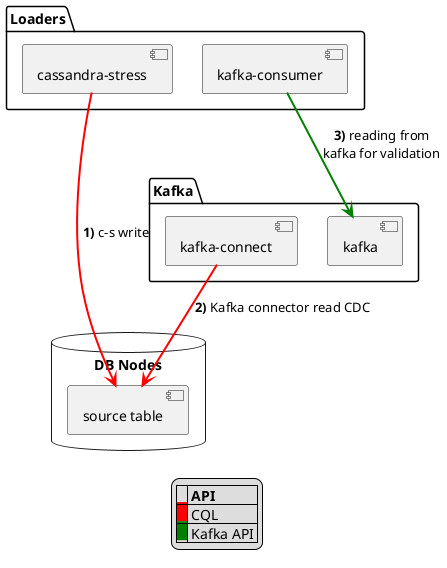 @startuml
skinparam nodesep 30
skinparam ranksep 30


legend
|= |= API |
|<back:red>   </back>| CQL |
|<back:green>   </back>| Kafka API |
endlegend

database "DB Nodes" {
    card [source table]
}

package "Loaders" {
    card [cassandra-stress]
    card [kafka-consumer]
}

package "Kafka" {
    card [kafka]
    card [kafka-connect]
}


[cassandra-stress] -[bold,#red]-> [source table]: **1)** c-s write\n
[kafka-connect] -[bold,#red]->  [source table]: **2)** Kafka connector read CDC
[kafka-consumer] -[bold,#green]->  [kafka]: **3)** reading from\nkafka for validation

@enduml
